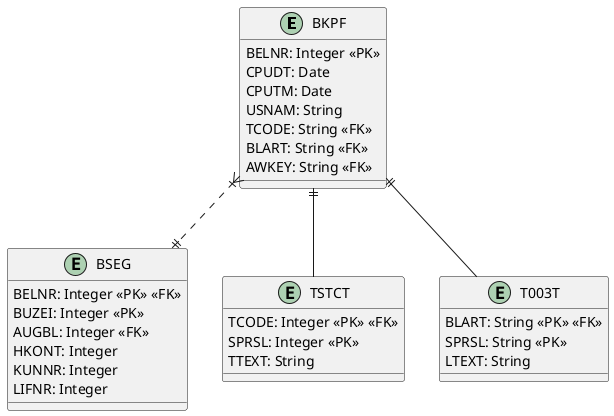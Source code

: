 @startuml

entity BKPF {
    BELNR: Integer <<PK>>
    CPUDT: Date
    CPUTM: Date
    USNAM: String
    TCODE: String <<FK>>
    BLART: String <<FK>>
    AWKEY: String <<FK>>
}

entity BSEG {
    BELNR: Integer <<PK>> <<FK>>
    BUZEI: Integer <<PK>>
    AUGBL: Integer <<FK>>
    HKONT: Integer
    KUNNR: Integer
    LIFNR: Integer
}

entity TSTCT {
    TCODE: Integer <<PK>> <<FK>>
    SPRSL: Integer <<PK>>
    TTEXT: String
}

entity T003T {
    BLART: String <<PK>> <<FK>>
    SPRSL: String <<PK>>
    LTEXT: String
}

BKPF }|..|| BSEG
BKPF ||-- TSTCT
BKPF ||-- T003T

@enduml
